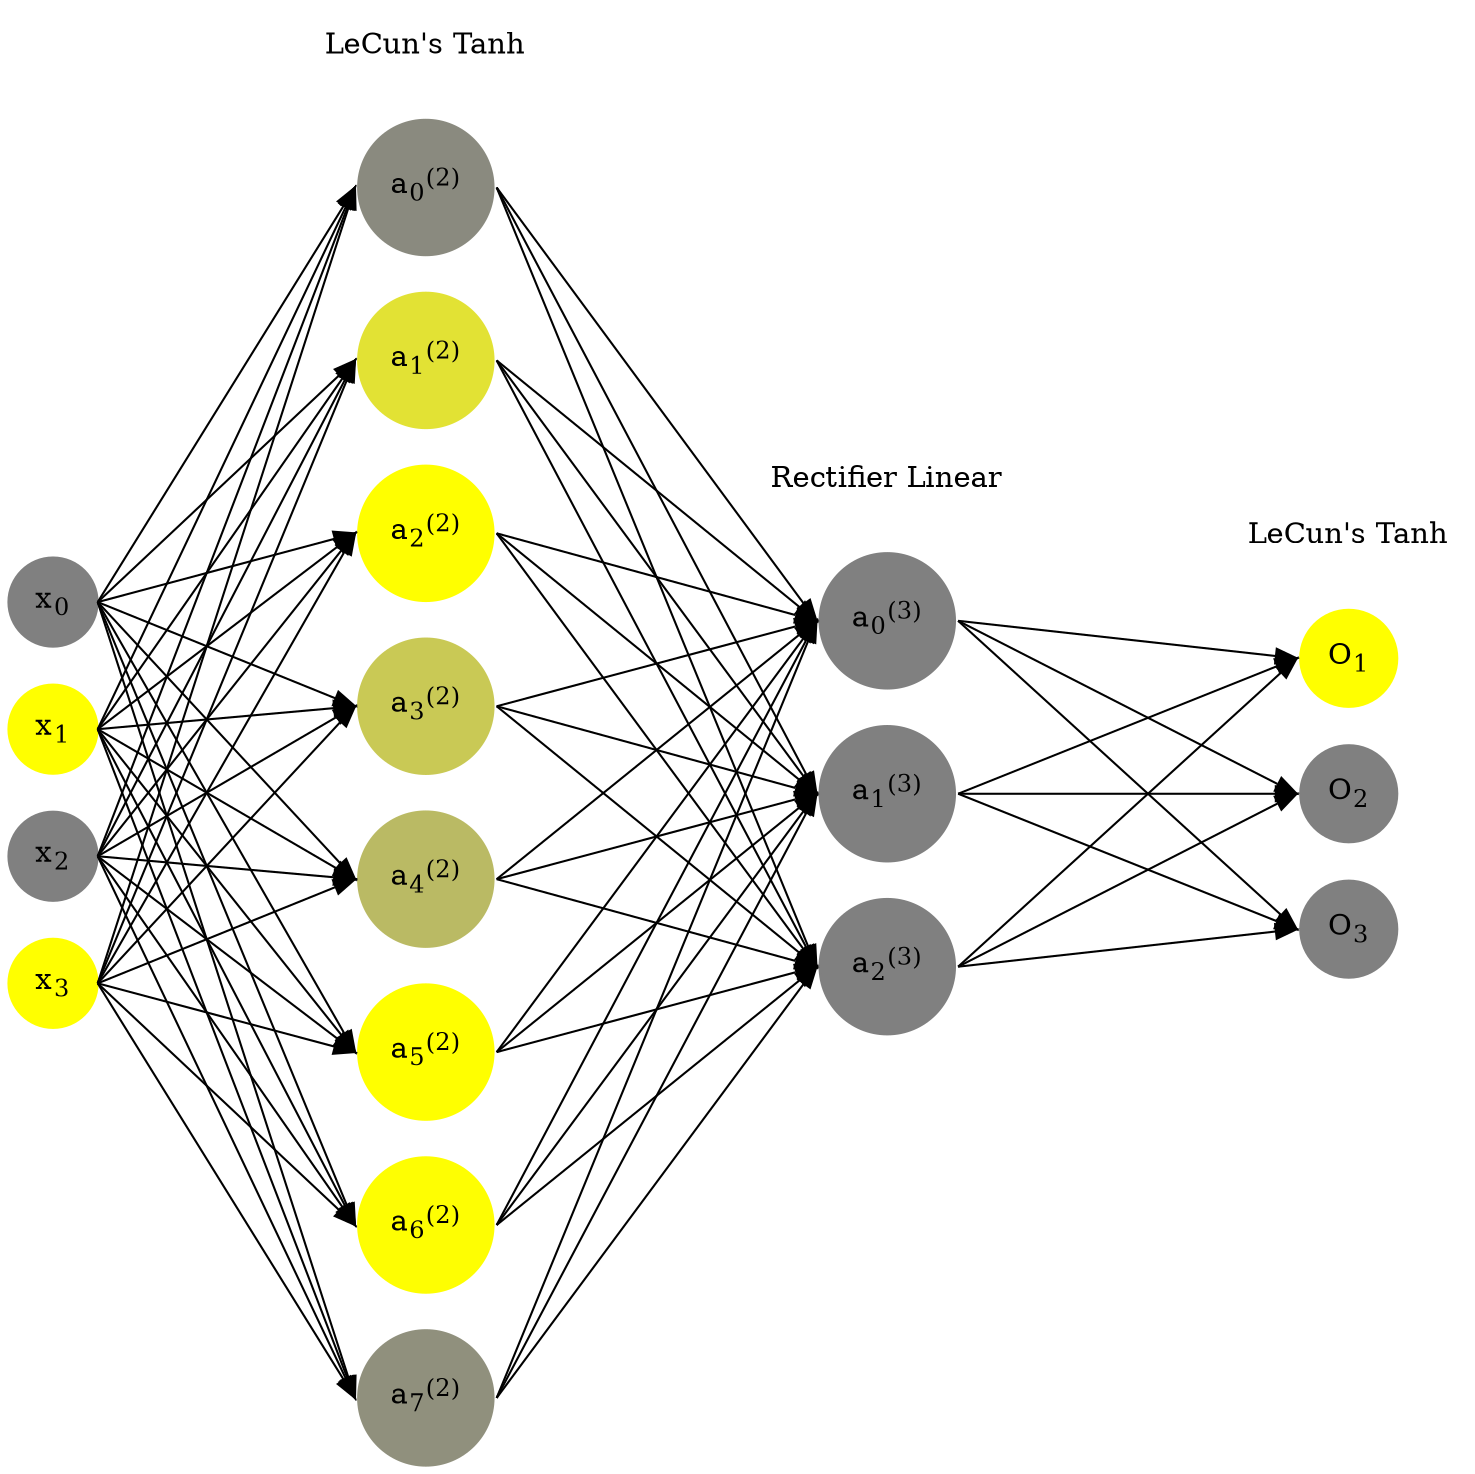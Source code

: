 digraph G {
	rankdir = LR;
	splines=false;
	edge[style=invis];
	ranksep= 1.4;
	{
	node [shape=circle, color="0.1667, 0.0, 0.5", style=filled, fillcolor="0.1667, 0.0, 0.5"];
	x0 [label=<x<sub>0</sub>>];
	}
	{
	node [shape=circle, color="0.1667, 1.0, 1.0", style=filled, fillcolor="0.1667, 1.0, 1.0"];
	x1 [label=<x<sub>1</sub>>];
	}
	{
	node [shape=circle, color="0.1667, 0.0, 0.5", style=filled, fillcolor="0.1667, 0.0, 0.5"];
	x2 [label=<x<sub>2</sub>>];
	}
	{
	node [shape=circle, color="0.1667, 1.0, 1.0", style=filled, fillcolor="0.1667, 1.0, 1.0"];
	x3 [label=<x<sub>3</sub>>];
	}
	{
	node [shape=circle, color="0.1667, 0.082574, 0.541287", style=filled, fillcolor="0.1667, 0.082574, 0.541287"];
	a02 [label=<a<sub>0</sub><sup>(2)</sup>>];
	}
	{
	node [shape=circle, color="0.1667, 0.766555, 0.883278", style=filled, fillcolor="0.1667, 0.766555, 0.883278"];
	a12 [label=<a<sub>1</sub><sup>(2)</sup>>];
	}
	{
	node [shape=circle, color="0.1667, 1.331495, 1.165747", style=filled, fillcolor="0.1667, 1.331495, 1.165747"];
	a22 [label=<a<sub>2</sub><sup>(2)</sup>>];
	}
	{
	node [shape=circle, color="0.1667, 0.576933, 0.788466", style=filled, fillcolor="0.1667, 0.576933, 0.788466"];
	a32 [label=<a<sub>3</sub><sup>(2)</sup>>];
	}
	{
	node [shape=circle, color="0.1667, 0.460378, 0.730189", style=filled, fillcolor="0.1667, 0.460378, 0.730189"];
	a42 [label=<a<sub>4</sub><sup>(2)</sup>>];
	}
	{
	node [shape=circle, color="0.1667, 1.391236, 1.195618", style=filled, fillcolor="0.1667, 1.391236, 1.195618"];
	a52 [label=<a<sub>5</sub><sup>(2)</sup>>];
	}
	{
	node [shape=circle, color="0.1667, 0.990232, 0.995116", style=filled, fillcolor="0.1667, 0.990232, 0.995116"];
	a62 [label=<a<sub>6</sub><sup>(2)</sup>>];
	}
	{
	node [shape=circle, color="0.1667, 0.131498, 0.565749", style=filled, fillcolor="0.1667, 0.131498, 0.565749"];
	a72 [label=<a<sub>7</sub><sup>(2)</sup>>];
	}
	{
	node [shape=circle, color="0.1667, 0.000000, 0.500000", style=filled, fillcolor="0.1667, 0.000000, 0.500000"];
	a03 [label=<a<sub>0</sub><sup>(3)</sup>>];
	}
	{
	node [shape=circle, color="0.1667, 0.000000, 0.500000", style=filled, fillcolor="0.1667, 0.000000, 0.500000"];
	a13 [label=<a<sub>1</sub><sup>(3)</sup>>];
	}
	{
	node [shape=circle, color="0.1667, 0.000000, 0.500000", style=filled, fillcolor="0.1667, 0.000000, 0.500000"];
	a23 [label=<a<sub>2</sub><sup>(3)</sup>>];
	}
	{
	node [shape=circle, color="0.1667, 1.0, 1.0", style=filled, fillcolor="0.1667, 1.0, 1.0"];
	O1 [label=<O<sub>1</sub>>];
	}
	{
	node [shape=circle, color="0.1667, 0.0, 0.5", style=filled, fillcolor="0.1667, 0.0, 0.5"];
	O2 [label=<O<sub>2</sub>>];
	}
	{
	node [shape=circle, color="0.1667, 0.0, 0.5", style=filled, fillcolor="0.1667, 0.0, 0.5"];
	O3 [label=<O<sub>3</sub>>];
	}
	{
	rank=same;
	x0->x1->x2->x3;
	}
	{
	rank=same;
	a02->a12->a22->a32->a42->a52->a62->a72;
	}
	{
	rank=same;
	a03->a13->a23;
	}
	{
	rank=same;
	O1->O2->O3;
	}
	l1 [shape=plaintext,label="LeCun's Tanh"];
	l1->a02;
	{rank=same; l1;a02};
	l2 [shape=plaintext,label="Rectifier Linear"];
	l2->a03;
	{rank=same; l2;a03};
	l3 [shape=plaintext,label="LeCun's Tanh"];
	l3->O1;
	{rank=same; l3;O1};
edge[style=solid, tailport=e, headport=w];
	{x0;x1;x2;x3} -> {a02;a12;a22;a32;a42;a52;a62;a72};
	{a02;a12;a22;a32;a42;a52;a62;a72} -> {a03;a13;a23};
	{a03;a13;a23} -> {O1,O2,O3};
}